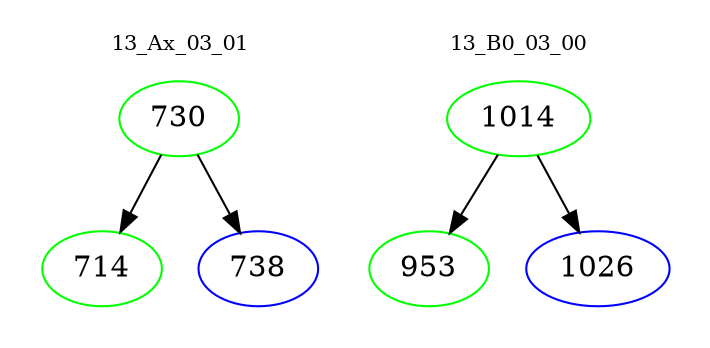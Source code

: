 digraph{
subgraph cluster_0 {
color = white
label = "13_Ax_03_01";
fontsize=10;
T0_730 [label="730", color="green"]
T0_730 -> T0_714 [color="black"]
T0_714 [label="714", color="green"]
T0_730 -> T0_738 [color="black"]
T0_738 [label="738", color="blue"]
}
subgraph cluster_1 {
color = white
label = "13_B0_03_00";
fontsize=10;
T1_1014 [label="1014", color="green"]
T1_1014 -> T1_953 [color="black"]
T1_953 [label="953", color="green"]
T1_1014 -> T1_1026 [color="black"]
T1_1026 [label="1026", color="blue"]
}
}
